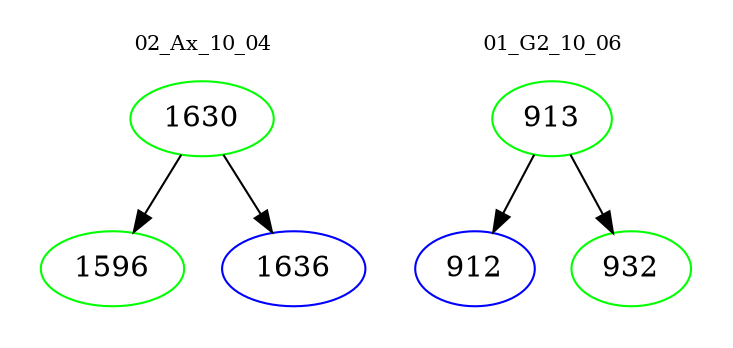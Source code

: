 digraph{
subgraph cluster_0 {
color = white
label = "02_Ax_10_04";
fontsize=10;
T0_1630 [label="1630", color="green"]
T0_1630 -> T0_1596 [color="black"]
T0_1596 [label="1596", color="green"]
T0_1630 -> T0_1636 [color="black"]
T0_1636 [label="1636", color="blue"]
}
subgraph cluster_1 {
color = white
label = "01_G2_10_06";
fontsize=10;
T1_913 [label="913", color="green"]
T1_913 -> T1_912 [color="black"]
T1_912 [label="912", color="blue"]
T1_913 -> T1_932 [color="black"]
T1_932 [label="932", color="green"]
}
}
